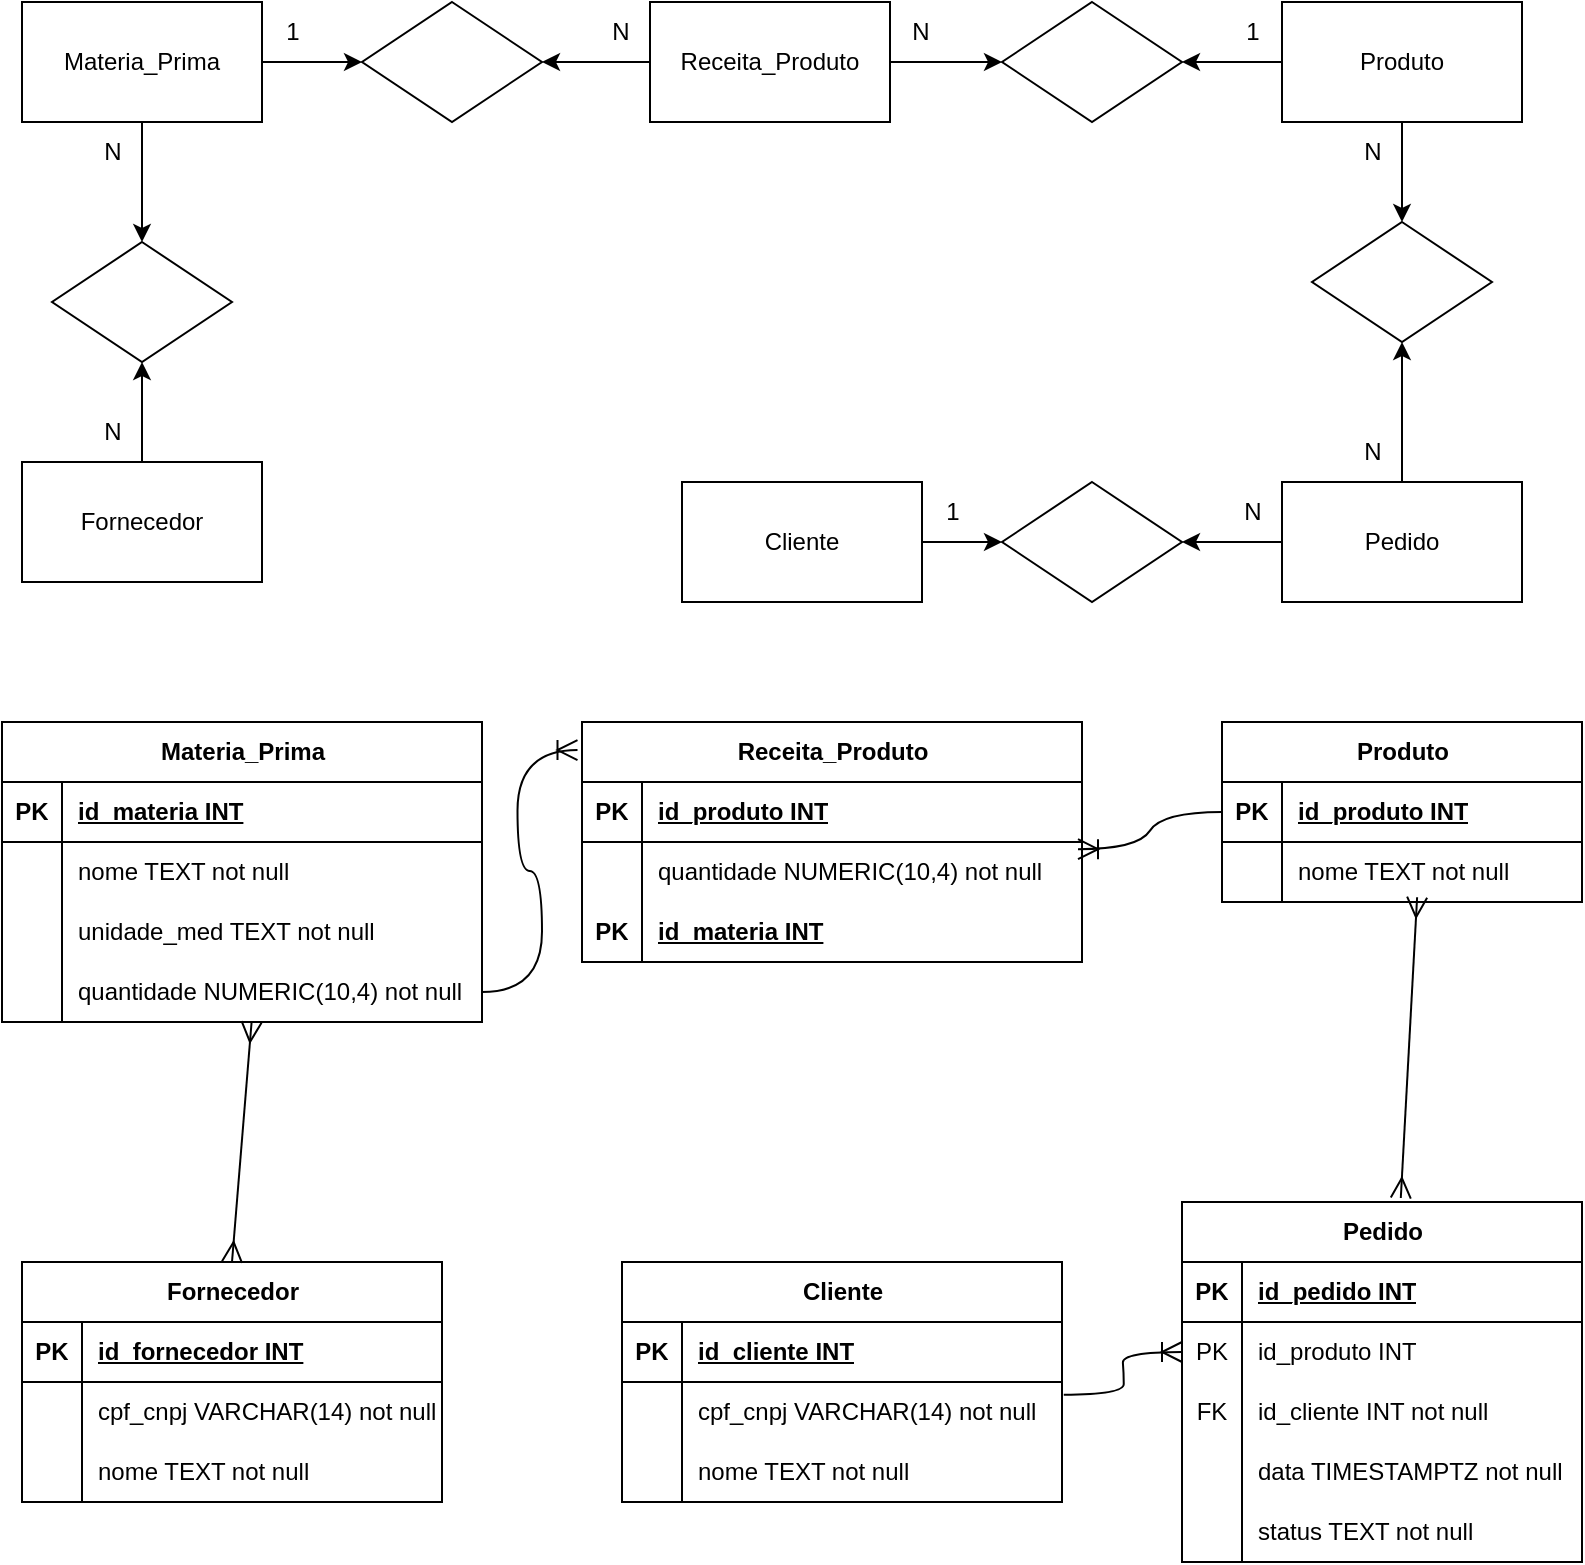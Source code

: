 <mxfile version="28.1.2">
  <diagram name="Página-1" id="6sCyEFm9OWV678hA7voT">
    <mxGraphModel dx="1187" dy="622" grid="1" gridSize="10" guides="1" tooltips="1" connect="1" arrows="1" fold="1" page="1" pageScale="1" pageWidth="827" pageHeight="1169" math="0" shadow="0">
      <root>
        <mxCell id="0" />
        <mxCell id="1" parent="0" />
        <mxCell id="BeCe4IQmLSQney23I-z9-12" style="edgeStyle=orthogonalEdgeStyle;rounded=0;orthogonalLoop=1;jettySize=auto;html=1;exitX=0.5;exitY=1;exitDx=0;exitDy=0;" parent="1" source="BeCe4IQmLSQney23I-z9-1" target="BeCe4IQmLSQney23I-z9-10" edge="1">
          <mxGeometry relative="1" as="geometry" />
        </mxCell>
        <mxCell id="BeCe4IQmLSQney23I-z9-17" style="edgeStyle=orthogonalEdgeStyle;rounded=0;orthogonalLoop=1;jettySize=auto;html=1;exitX=1;exitY=0.5;exitDx=0;exitDy=0;entryX=0;entryY=0.5;entryDx=0;entryDy=0;" parent="1" source="BeCe4IQmLSQney23I-z9-1" target="BeCe4IQmLSQney23I-z9-16" edge="1">
          <mxGeometry relative="1" as="geometry" />
        </mxCell>
        <mxCell id="BeCe4IQmLSQney23I-z9-1" value="Materia_Prima" style="rounded=0;whiteSpace=wrap;html=1;" parent="1" vertex="1">
          <mxGeometry x="40" y="80" width="120" height="60" as="geometry" />
        </mxCell>
        <mxCell id="BeCe4IQmLSQney23I-z9-11" style="edgeStyle=orthogonalEdgeStyle;rounded=0;orthogonalLoop=1;jettySize=auto;html=1;exitX=0.5;exitY=0;exitDx=0;exitDy=0;entryX=0.5;entryY=1;entryDx=0;entryDy=0;" parent="1" source="BeCe4IQmLSQney23I-z9-2" target="BeCe4IQmLSQney23I-z9-10" edge="1">
          <mxGeometry relative="1" as="geometry" />
        </mxCell>
        <mxCell id="BeCe4IQmLSQney23I-z9-2" value="Fornecedor" style="rounded=0;whiteSpace=wrap;html=1;" parent="1" vertex="1">
          <mxGeometry x="40" y="310" width="120" height="60" as="geometry" />
        </mxCell>
        <mxCell id="BeCe4IQmLSQney23I-z9-24" style="edgeStyle=orthogonalEdgeStyle;rounded=0;orthogonalLoop=1;jettySize=auto;html=1;exitX=0;exitY=0.5;exitDx=0;exitDy=0;" parent="1" source="BeCe4IQmLSQney23I-z9-4" target="BeCe4IQmLSQney23I-z9-22" edge="1">
          <mxGeometry relative="1" as="geometry" />
        </mxCell>
        <mxCell id="BeCe4IQmLSQney23I-z9-32" style="edgeStyle=orthogonalEdgeStyle;rounded=0;orthogonalLoop=1;jettySize=auto;html=1;exitX=0.5;exitY=1;exitDx=0;exitDy=0;entryX=0.5;entryY=0;entryDx=0;entryDy=0;" parent="1" source="BeCe4IQmLSQney23I-z9-4" target="BeCe4IQmLSQney23I-z9-25" edge="1">
          <mxGeometry relative="1" as="geometry" />
        </mxCell>
        <mxCell id="BeCe4IQmLSQney23I-z9-4" value="Produto" style="rounded=0;whiteSpace=wrap;html=1;" parent="1" vertex="1">
          <mxGeometry x="670" y="80" width="120" height="60" as="geometry" />
        </mxCell>
        <mxCell id="BeCe4IQmLSQney23I-z9-34" value="" style="edgeStyle=orthogonalEdgeStyle;rounded=0;orthogonalLoop=1;jettySize=auto;html=1;" parent="1" source="BeCe4IQmLSQney23I-z9-5" target="BeCe4IQmLSQney23I-z9-33" edge="1">
          <mxGeometry relative="1" as="geometry" />
        </mxCell>
        <mxCell id="BeCe4IQmLSQney23I-z9-5" value="Cliente" style="rounded=0;whiteSpace=wrap;html=1;" parent="1" vertex="1">
          <mxGeometry x="370" y="320" width="120" height="60" as="geometry" />
        </mxCell>
        <mxCell id="BeCe4IQmLSQney23I-z9-21" style="edgeStyle=orthogonalEdgeStyle;rounded=0;orthogonalLoop=1;jettySize=auto;html=1;exitX=0;exitY=0.5;exitDx=0;exitDy=0;entryX=1;entryY=0.5;entryDx=0;entryDy=0;" parent="1" source="BeCe4IQmLSQney23I-z9-6" target="BeCe4IQmLSQney23I-z9-16" edge="1">
          <mxGeometry relative="1" as="geometry" />
        </mxCell>
        <mxCell id="BeCe4IQmLSQney23I-z9-23" style="edgeStyle=orthogonalEdgeStyle;rounded=0;orthogonalLoop=1;jettySize=auto;html=1;" parent="1" source="BeCe4IQmLSQney23I-z9-6" target="BeCe4IQmLSQney23I-z9-22" edge="1">
          <mxGeometry relative="1" as="geometry" />
        </mxCell>
        <mxCell id="BeCe4IQmLSQney23I-z9-6" value="Receita_Produto" style="rounded=0;whiteSpace=wrap;html=1;" parent="1" vertex="1">
          <mxGeometry x="354" y="80" width="120" height="60" as="geometry" />
        </mxCell>
        <mxCell id="BeCe4IQmLSQney23I-z9-35" style="edgeStyle=orthogonalEdgeStyle;rounded=0;orthogonalLoop=1;jettySize=auto;html=1;" parent="1" source="BeCe4IQmLSQney23I-z9-7" target="BeCe4IQmLSQney23I-z9-33" edge="1">
          <mxGeometry relative="1" as="geometry" />
        </mxCell>
        <mxCell id="BeCe4IQmLSQney23I-z9-36" style="edgeStyle=orthogonalEdgeStyle;rounded=0;orthogonalLoop=1;jettySize=auto;html=1;exitX=0.5;exitY=0;exitDx=0;exitDy=0;entryX=0.5;entryY=1;entryDx=0;entryDy=0;" parent="1" source="BeCe4IQmLSQney23I-z9-7" target="BeCe4IQmLSQney23I-z9-25" edge="1">
          <mxGeometry relative="1" as="geometry" />
        </mxCell>
        <mxCell id="BeCe4IQmLSQney23I-z9-7" value="Pedido" style="rounded=0;whiteSpace=wrap;html=1;" parent="1" vertex="1">
          <mxGeometry x="670" y="320" width="120" height="60" as="geometry" />
        </mxCell>
        <mxCell id="BeCe4IQmLSQney23I-z9-10" value="" style="rhombus;whiteSpace=wrap;html=1;" parent="1" vertex="1">
          <mxGeometry x="55" y="200" width="90" height="60" as="geometry" />
        </mxCell>
        <mxCell id="BeCe4IQmLSQney23I-z9-13" value="N" style="text;html=1;align=center;verticalAlign=middle;resizable=0;points=[];autosize=1;strokeColor=none;fillColor=none;" parent="1" vertex="1">
          <mxGeometry x="70" y="280" width="30" height="30" as="geometry" />
        </mxCell>
        <mxCell id="BeCe4IQmLSQney23I-z9-14" value="N" style="text;html=1;align=center;verticalAlign=middle;resizable=0;points=[];autosize=1;strokeColor=none;fillColor=none;" parent="1" vertex="1">
          <mxGeometry x="70" y="140" width="30" height="30" as="geometry" />
        </mxCell>
        <mxCell id="BeCe4IQmLSQney23I-z9-16" value="" style="rhombus;whiteSpace=wrap;html=1;" parent="1" vertex="1">
          <mxGeometry x="210" y="80" width="90" height="60" as="geometry" />
        </mxCell>
        <mxCell id="BeCe4IQmLSQney23I-z9-19" value="1" style="text;html=1;align=center;verticalAlign=middle;resizable=0;points=[];autosize=1;strokeColor=none;fillColor=none;" parent="1" vertex="1">
          <mxGeometry x="160" y="80" width="30" height="30" as="geometry" />
        </mxCell>
        <mxCell id="BeCe4IQmLSQney23I-z9-22" value="" style="rhombus;whiteSpace=wrap;html=1;" parent="1" vertex="1">
          <mxGeometry x="530" y="80" width="90" height="60" as="geometry" />
        </mxCell>
        <mxCell id="BeCe4IQmLSQney23I-z9-25" value="" style="rhombus;whiteSpace=wrap;html=1;" parent="1" vertex="1">
          <mxGeometry x="685" y="190" width="90" height="60" as="geometry" />
        </mxCell>
        <mxCell id="BeCe4IQmLSQney23I-z9-33" value="" style="rhombus;whiteSpace=wrap;html=1;" parent="1" vertex="1">
          <mxGeometry x="530" y="320" width="90" height="60" as="geometry" />
        </mxCell>
        <mxCell id="BeCe4IQmLSQney23I-z9-37" value="N" style="text;html=1;align=center;verticalAlign=middle;resizable=0;points=[];autosize=1;strokeColor=none;fillColor=none;" parent="1" vertex="1">
          <mxGeometry x="324" y="80" width="30" height="30" as="geometry" />
        </mxCell>
        <mxCell id="BeCe4IQmLSQney23I-z9-38" value="N" style="text;html=1;align=center;verticalAlign=middle;resizable=0;points=[];autosize=1;strokeColor=none;fillColor=none;" parent="1" vertex="1">
          <mxGeometry x="474" y="80" width="30" height="30" as="geometry" />
        </mxCell>
        <mxCell id="BeCe4IQmLSQney23I-z9-39" value="1" style="text;html=1;align=center;verticalAlign=middle;resizable=0;points=[];autosize=1;strokeColor=none;fillColor=none;" parent="1" vertex="1">
          <mxGeometry x="640" y="80" width="30" height="30" as="geometry" />
        </mxCell>
        <mxCell id="BeCe4IQmLSQney23I-z9-42" value="1" style="text;html=1;align=center;verticalAlign=middle;resizable=0;points=[];autosize=1;strokeColor=none;fillColor=none;" parent="1" vertex="1">
          <mxGeometry x="490" y="320" width="30" height="30" as="geometry" />
        </mxCell>
        <mxCell id="BeCe4IQmLSQney23I-z9-43" value="N" style="text;html=1;align=center;verticalAlign=middle;resizable=0;points=[];autosize=1;strokeColor=none;fillColor=none;" parent="1" vertex="1">
          <mxGeometry x="700" y="140" width="30" height="30" as="geometry" />
        </mxCell>
        <mxCell id="BeCe4IQmLSQney23I-z9-44" value="N" style="text;html=1;align=center;verticalAlign=middle;resizable=0;points=[];autosize=1;strokeColor=none;fillColor=none;" parent="1" vertex="1">
          <mxGeometry x="700" y="290" width="30" height="30" as="geometry" />
        </mxCell>
        <mxCell id="BeCe4IQmLSQney23I-z9-45" value="N" style="text;html=1;align=center;verticalAlign=middle;resizable=0;points=[];autosize=1;strokeColor=none;fillColor=none;" parent="1" vertex="1">
          <mxGeometry x="640" y="320" width="30" height="30" as="geometry" />
        </mxCell>
        <mxCell id="BeCe4IQmLSQney23I-z9-46" value="Materia_Prima" style="shape=table;startSize=30;container=1;collapsible=1;childLayout=tableLayout;fixedRows=1;rowLines=0;fontStyle=1;align=center;resizeLast=1;html=1;" parent="1" vertex="1">
          <mxGeometry x="30" y="440" width="240" height="150" as="geometry" />
        </mxCell>
        <mxCell id="BeCe4IQmLSQney23I-z9-47" value="" style="shape=tableRow;horizontal=0;startSize=0;swimlaneHead=0;swimlaneBody=0;fillColor=none;collapsible=0;dropTarget=0;points=[[0,0.5],[1,0.5]];portConstraint=eastwest;top=0;left=0;right=0;bottom=1;" parent="BeCe4IQmLSQney23I-z9-46" vertex="1">
          <mxGeometry y="30" width="240" height="30" as="geometry" />
        </mxCell>
        <mxCell id="BeCe4IQmLSQney23I-z9-48" value="PK" style="shape=partialRectangle;connectable=0;fillColor=none;top=0;left=0;bottom=0;right=0;fontStyle=1;overflow=hidden;whiteSpace=wrap;html=1;" parent="BeCe4IQmLSQney23I-z9-47" vertex="1">
          <mxGeometry width="30" height="30" as="geometry">
            <mxRectangle width="30" height="30" as="alternateBounds" />
          </mxGeometry>
        </mxCell>
        <mxCell id="BeCe4IQmLSQney23I-z9-49" value="id_materia INT" style="shape=partialRectangle;connectable=0;fillColor=none;top=0;left=0;bottom=0;right=0;align=left;spacingLeft=6;fontStyle=5;overflow=hidden;whiteSpace=wrap;html=1;" parent="BeCe4IQmLSQney23I-z9-47" vertex="1">
          <mxGeometry x="30" width="210" height="30" as="geometry">
            <mxRectangle width="210" height="30" as="alternateBounds" />
          </mxGeometry>
        </mxCell>
        <mxCell id="BeCe4IQmLSQney23I-z9-50" value="" style="shape=tableRow;horizontal=0;startSize=0;swimlaneHead=0;swimlaneBody=0;fillColor=none;collapsible=0;dropTarget=0;points=[[0,0.5],[1,0.5]];portConstraint=eastwest;top=0;left=0;right=0;bottom=0;" parent="BeCe4IQmLSQney23I-z9-46" vertex="1">
          <mxGeometry y="60" width="240" height="30" as="geometry" />
        </mxCell>
        <mxCell id="BeCe4IQmLSQney23I-z9-51" value="" style="shape=partialRectangle;connectable=0;fillColor=none;top=0;left=0;bottom=0;right=0;editable=1;overflow=hidden;whiteSpace=wrap;html=1;" parent="BeCe4IQmLSQney23I-z9-50" vertex="1">
          <mxGeometry width="30" height="30" as="geometry">
            <mxRectangle width="30" height="30" as="alternateBounds" />
          </mxGeometry>
        </mxCell>
        <mxCell id="BeCe4IQmLSQney23I-z9-52" value="nome TEXT not null" style="shape=partialRectangle;connectable=0;fillColor=none;top=0;left=0;bottom=0;right=0;align=left;spacingLeft=6;overflow=hidden;whiteSpace=wrap;html=1;" parent="BeCe4IQmLSQney23I-z9-50" vertex="1">
          <mxGeometry x="30" width="210" height="30" as="geometry">
            <mxRectangle width="210" height="30" as="alternateBounds" />
          </mxGeometry>
        </mxCell>
        <mxCell id="BeCe4IQmLSQney23I-z9-53" value="" style="shape=tableRow;horizontal=0;startSize=0;swimlaneHead=0;swimlaneBody=0;fillColor=none;collapsible=0;dropTarget=0;points=[[0,0.5],[1,0.5]];portConstraint=eastwest;top=0;left=0;right=0;bottom=0;" parent="BeCe4IQmLSQney23I-z9-46" vertex="1">
          <mxGeometry y="90" width="240" height="30" as="geometry" />
        </mxCell>
        <mxCell id="BeCe4IQmLSQney23I-z9-54" value="" style="shape=partialRectangle;connectable=0;fillColor=none;top=0;left=0;bottom=0;right=0;editable=1;overflow=hidden;whiteSpace=wrap;html=1;" parent="BeCe4IQmLSQney23I-z9-53" vertex="1">
          <mxGeometry width="30" height="30" as="geometry">
            <mxRectangle width="30" height="30" as="alternateBounds" />
          </mxGeometry>
        </mxCell>
        <mxCell id="BeCe4IQmLSQney23I-z9-55" value="unidade_med TEXT not null" style="shape=partialRectangle;connectable=0;fillColor=none;top=0;left=0;bottom=0;right=0;align=left;spacingLeft=6;overflow=hidden;whiteSpace=wrap;html=1;" parent="BeCe4IQmLSQney23I-z9-53" vertex="1">
          <mxGeometry x="30" width="210" height="30" as="geometry">
            <mxRectangle width="210" height="30" as="alternateBounds" />
          </mxGeometry>
        </mxCell>
        <mxCell id="BeCe4IQmLSQney23I-z9-72" value="" style="shape=tableRow;horizontal=0;startSize=0;swimlaneHead=0;swimlaneBody=0;fillColor=none;collapsible=0;dropTarget=0;points=[[0,0.5],[1,0.5]];portConstraint=eastwest;top=0;left=0;right=0;bottom=1;" parent="BeCe4IQmLSQney23I-z9-46" vertex="1">
          <mxGeometry y="120" width="240" height="30" as="geometry" />
        </mxCell>
        <mxCell id="BeCe4IQmLSQney23I-z9-73" value="" style="shape=partialRectangle;connectable=0;fillColor=none;top=0;left=0;bottom=0;right=0;fontStyle=1;overflow=hidden;whiteSpace=wrap;html=1;" parent="BeCe4IQmLSQney23I-z9-72" vertex="1">
          <mxGeometry width="30" height="30" as="geometry">
            <mxRectangle width="30" height="30" as="alternateBounds" />
          </mxGeometry>
        </mxCell>
        <mxCell id="BeCe4IQmLSQney23I-z9-74" value="&lt;span style=&quot;font-weight: normal;&quot;&gt;quantidade NUMERIC(10,4) not null&lt;/span&gt;" style="shape=partialRectangle;connectable=0;fillColor=none;top=0;left=0;bottom=0;right=0;align=left;spacingLeft=6;fontStyle=1;overflow=hidden;whiteSpace=wrap;html=1;" parent="BeCe4IQmLSQney23I-z9-72" vertex="1">
          <mxGeometry x="30" width="210" height="30" as="geometry">
            <mxRectangle width="210" height="30" as="alternateBounds" />
          </mxGeometry>
        </mxCell>
        <mxCell id="BeCe4IQmLSQney23I-z9-75" value="Fornecedor" style="shape=table;startSize=30;container=1;collapsible=1;childLayout=tableLayout;fixedRows=1;rowLines=0;fontStyle=1;align=center;resizeLast=1;html=1;" parent="1" vertex="1">
          <mxGeometry x="40" y="710" width="210" height="120" as="geometry" />
        </mxCell>
        <mxCell id="BeCe4IQmLSQney23I-z9-76" value="" style="shape=tableRow;horizontal=0;startSize=0;swimlaneHead=0;swimlaneBody=0;fillColor=none;collapsible=0;dropTarget=0;points=[[0,0.5],[1,0.5]];portConstraint=eastwest;top=0;left=0;right=0;bottom=1;" parent="BeCe4IQmLSQney23I-z9-75" vertex="1">
          <mxGeometry y="30" width="210" height="30" as="geometry" />
        </mxCell>
        <mxCell id="BeCe4IQmLSQney23I-z9-77" value="PK" style="shape=partialRectangle;connectable=0;fillColor=none;top=0;left=0;bottom=0;right=0;fontStyle=1;overflow=hidden;whiteSpace=wrap;html=1;" parent="BeCe4IQmLSQney23I-z9-76" vertex="1">
          <mxGeometry width="30" height="30" as="geometry">
            <mxRectangle width="30" height="30" as="alternateBounds" />
          </mxGeometry>
        </mxCell>
        <mxCell id="BeCe4IQmLSQney23I-z9-78" value="id_fornecedor INT" style="shape=partialRectangle;connectable=0;fillColor=none;top=0;left=0;bottom=0;right=0;align=left;spacingLeft=6;fontStyle=5;overflow=hidden;whiteSpace=wrap;html=1;" parent="BeCe4IQmLSQney23I-z9-76" vertex="1">
          <mxGeometry x="30" width="180" height="30" as="geometry">
            <mxRectangle width="180" height="30" as="alternateBounds" />
          </mxGeometry>
        </mxCell>
        <mxCell id="BeCe4IQmLSQney23I-z9-79" value="" style="shape=tableRow;horizontal=0;startSize=0;swimlaneHead=0;swimlaneBody=0;fillColor=none;collapsible=0;dropTarget=0;points=[[0,0.5],[1,0.5]];portConstraint=eastwest;top=0;left=0;right=0;bottom=0;" parent="BeCe4IQmLSQney23I-z9-75" vertex="1">
          <mxGeometry y="60" width="210" height="30" as="geometry" />
        </mxCell>
        <mxCell id="BeCe4IQmLSQney23I-z9-80" value="" style="shape=partialRectangle;connectable=0;fillColor=none;top=0;left=0;bottom=0;right=0;editable=1;overflow=hidden;whiteSpace=wrap;html=1;" parent="BeCe4IQmLSQney23I-z9-79" vertex="1">
          <mxGeometry width="30" height="30" as="geometry">
            <mxRectangle width="30" height="30" as="alternateBounds" />
          </mxGeometry>
        </mxCell>
        <mxCell id="BeCe4IQmLSQney23I-z9-81" value="cpf_cnpj VARCHAR(14) not null" style="shape=partialRectangle;connectable=0;fillColor=none;top=0;left=0;bottom=0;right=0;align=left;spacingLeft=6;overflow=hidden;whiteSpace=wrap;html=1;" parent="BeCe4IQmLSQney23I-z9-79" vertex="1">
          <mxGeometry x="30" width="180" height="30" as="geometry">
            <mxRectangle width="180" height="30" as="alternateBounds" />
          </mxGeometry>
        </mxCell>
        <mxCell id="BeCe4IQmLSQney23I-z9-82" value="" style="shape=tableRow;horizontal=0;startSize=0;swimlaneHead=0;swimlaneBody=0;fillColor=none;collapsible=0;dropTarget=0;points=[[0,0.5],[1,0.5]];portConstraint=eastwest;top=0;left=0;right=0;bottom=0;" parent="BeCe4IQmLSQney23I-z9-75" vertex="1">
          <mxGeometry y="90" width="210" height="30" as="geometry" />
        </mxCell>
        <mxCell id="BeCe4IQmLSQney23I-z9-83" value="" style="shape=partialRectangle;connectable=0;fillColor=none;top=0;left=0;bottom=0;right=0;editable=1;overflow=hidden;whiteSpace=wrap;html=1;" parent="BeCe4IQmLSQney23I-z9-82" vertex="1">
          <mxGeometry width="30" height="30" as="geometry">
            <mxRectangle width="30" height="30" as="alternateBounds" />
          </mxGeometry>
        </mxCell>
        <mxCell id="BeCe4IQmLSQney23I-z9-84" value="nome TEXT not null" style="shape=partialRectangle;connectable=0;fillColor=none;top=0;left=0;bottom=0;right=0;align=left;spacingLeft=6;overflow=hidden;whiteSpace=wrap;html=1;" parent="BeCe4IQmLSQney23I-z9-82" vertex="1">
          <mxGeometry x="30" width="180" height="30" as="geometry">
            <mxRectangle width="180" height="30" as="alternateBounds" />
          </mxGeometry>
        </mxCell>
        <mxCell id="BeCe4IQmLSQney23I-z9-88" value="Receita_Produto" style="shape=table;startSize=30;container=1;collapsible=1;childLayout=tableLayout;fixedRows=1;rowLines=0;fontStyle=1;align=center;resizeLast=1;html=1;" parent="1" vertex="1">
          <mxGeometry x="320" y="440" width="250" height="120" as="geometry" />
        </mxCell>
        <mxCell id="BeCe4IQmLSQney23I-z9-89" value="" style="shape=tableRow;horizontal=0;startSize=0;swimlaneHead=0;swimlaneBody=0;fillColor=none;collapsible=0;dropTarget=0;points=[[0,0.5],[1,0.5]];portConstraint=eastwest;top=0;left=0;right=0;bottom=1;" parent="BeCe4IQmLSQney23I-z9-88" vertex="1">
          <mxGeometry y="30" width="250" height="30" as="geometry" />
        </mxCell>
        <mxCell id="BeCe4IQmLSQney23I-z9-90" value="PK" style="shape=partialRectangle;connectable=0;fillColor=none;top=0;left=0;bottom=0;right=0;fontStyle=1;overflow=hidden;whiteSpace=wrap;html=1;" parent="BeCe4IQmLSQney23I-z9-89" vertex="1">
          <mxGeometry width="30" height="30" as="geometry">
            <mxRectangle width="30" height="30" as="alternateBounds" />
          </mxGeometry>
        </mxCell>
        <mxCell id="BeCe4IQmLSQney23I-z9-91" value="id_produto INT" style="shape=partialRectangle;connectable=0;fillColor=none;top=0;left=0;bottom=0;right=0;align=left;spacingLeft=6;fontStyle=5;overflow=hidden;whiteSpace=wrap;html=1;" parent="BeCe4IQmLSQney23I-z9-89" vertex="1">
          <mxGeometry x="30" width="220" height="30" as="geometry">
            <mxRectangle width="220" height="30" as="alternateBounds" />
          </mxGeometry>
        </mxCell>
        <mxCell id="BeCe4IQmLSQney23I-z9-92" value="" style="shape=tableRow;horizontal=0;startSize=0;swimlaneHead=0;swimlaneBody=0;fillColor=none;collapsible=0;dropTarget=0;points=[[0,0.5],[1,0.5]];portConstraint=eastwest;top=0;left=0;right=0;bottom=0;" parent="BeCe4IQmLSQney23I-z9-88" vertex="1">
          <mxGeometry y="60" width="250" height="30" as="geometry" />
        </mxCell>
        <mxCell id="BeCe4IQmLSQney23I-z9-93" value="" style="shape=partialRectangle;connectable=0;fillColor=none;top=0;left=0;bottom=0;right=0;editable=1;overflow=hidden;whiteSpace=wrap;html=1;" parent="BeCe4IQmLSQney23I-z9-92" vertex="1">
          <mxGeometry width="30" height="30" as="geometry">
            <mxRectangle width="30" height="30" as="alternateBounds" />
          </mxGeometry>
        </mxCell>
        <mxCell id="BeCe4IQmLSQney23I-z9-94" value="quantidade NUMERIC(10,4) not null" style="shape=partialRectangle;connectable=0;fillColor=none;top=0;left=0;bottom=0;right=0;align=left;spacingLeft=6;overflow=hidden;whiteSpace=wrap;html=1;" parent="BeCe4IQmLSQney23I-z9-92" vertex="1">
          <mxGeometry x="30" width="220" height="30" as="geometry">
            <mxRectangle width="220" height="30" as="alternateBounds" />
          </mxGeometry>
        </mxCell>
        <mxCell id="BeCe4IQmLSQney23I-z9-98" value="" style="shape=tableRow;horizontal=0;startSize=0;swimlaneHead=0;swimlaneBody=0;fillColor=none;collapsible=0;dropTarget=0;points=[[0,0.5],[1,0.5]];portConstraint=eastwest;top=0;left=0;right=0;bottom=1;" parent="BeCe4IQmLSQney23I-z9-88" vertex="1">
          <mxGeometry y="90" width="250" height="30" as="geometry" />
        </mxCell>
        <mxCell id="BeCe4IQmLSQney23I-z9-99" value="PK" style="shape=partialRectangle;connectable=0;fillColor=none;top=0;left=0;bottom=0;right=0;fontStyle=1;overflow=hidden;whiteSpace=wrap;html=1;" parent="BeCe4IQmLSQney23I-z9-98" vertex="1">
          <mxGeometry width="30" height="30" as="geometry">
            <mxRectangle width="30" height="30" as="alternateBounds" />
          </mxGeometry>
        </mxCell>
        <mxCell id="BeCe4IQmLSQney23I-z9-100" value="id_materia INT" style="shape=partialRectangle;connectable=0;fillColor=none;top=0;left=0;bottom=0;right=0;align=left;spacingLeft=6;fontStyle=5;overflow=hidden;whiteSpace=wrap;html=1;" parent="BeCe4IQmLSQney23I-z9-98" vertex="1">
          <mxGeometry x="30" width="220" height="30" as="geometry">
            <mxRectangle width="220" height="30" as="alternateBounds" />
          </mxGeometry>
        </mxCell>
        <mxCell id="BeCe4IQmLSQney23I-z9-104" value="Produto" style="shape=table;startSize=30;container=1;collapsible=1;childLayout=tableLayout;fixedRows=1;rowLines=0;fontStyle=1;align=center;resizeLast=1;html=1;" parent="1" vertex="1">
          <mxGeometry x="640" y="440" width="180" height="90" as="geometry" />
        </mxCell>
        <mxCell id="BeCe4IQmLSQney23I-z9-105" value="" style="shape=tableRow;horizontal=0;startSize=0;swimlaneHead=0;swimlaneBody=0;fillColor=none;collapsible=0;dropTarget=0;points=[[0,0.5],[1,0.5]];portConstraint=eastwest;top=0;left=0;right=0;bottom=1;" parent="BeCe4IQmLSQney23I-z9-104" vertex="1">
          <mxGeometry y="30" width="180" height="30" as="geometry" />
        </mxCell>
        <mxCell id="BeCe4IQmLSQney23I-z9-106" value="PK" style="shape=partialRectangle;connectable=0;fillColor=none;top=0;left=0;bottom=0;right=0;fontStyle=1;overflow=hidden;whiteSpace=wrap;html=1;" parent="BeCe4IQmLSQney23I-z9-105" vertex="1">
          <mxGeometry width="30" height="30" as="geometry">
            <mxRectangle width="30" height="30" as="alternateBounds" />
          </mxGeometry>
        </mxCell>
        <mxCell id="BeCe4IQmLSQney23I-z9-107" value="id_produto INT" style="shape=partialRectangle;connectable=0;fillColor=none;top=0;left=0;bottom=0;right=0;align=left;spacingLeft=6;fontStyle=5;overflow=hidden;whiteSpace=wrap;html=1;" parent="BeCe4IQmLSQney23I-z9-105" vertex="1">
          <mxGeometry x="30" width="150" height="30" as="geometry">
            <mxRectangle width="150" height="30" as="alternateBounds" />
          </mxGeometry>
        </mxCell>
        <mxCell id="BeCe4IQmLSQney23I-z9-108" value="" style="shape=tableRow;horizontal=0;startSize=0;swimlaneHead=0;swimlaneBody=0;fillColor=none;collapsible=0;dropTarget=0;points=[[0,0.5],[1,0.5]];portConstraint=eastwest;top=0;left=0;right=0;bottom=0;" parent="BeCe4IQmLSQney23I-z9-104" vertex="1">
          <mxGeometry y="60" width="180" height="30" as="geometry" />
        </mxCell>
        <mxCell id="BeCe4IQmLSQney23I-z9-109" value="" style="shape=partialRectangle;connectable=0;fillColor=none;top=0;left=0;bottom=0;right=0;editable=1;overflow=hidden;whiteSpace=wrap;html=1;" parent="BeCe4IQmLSQney23I-z9-108" vertex="1">
          <mxGeometry width="30" height="30" as="geometry">
            <mxRectangle width="30" height="30" as="alternateBounds" />
          </mxGeometry>
        </mxCell>
        <mxCell id="BeCe4IQmLSQney23I-z9-110" value="nome TEXT not null" style="shape=partialRectangle;connectable=0;fillColor=none;top=0;left=0;bottom=0;right=0;align=left;spacingLeft=6;overflow=hidden;whiteSpace=wrap;html=1;" parent="BeCe4IQmLSQney23I-z9-108" vertex="1">
          <mxGeometry x="30" width="150" height="30" as="geometry">
            <mxRectangle width="150" height="30" as="alternateBounds" />
          </mxGeometry>
        </mxCell>
        <mxCell id="BeCe4IQmLSQney23I-z9-130" value="Pedido" style="shape=table;startSize=30;container=1;collapsible=1;childLayout=tableLayout;fixedRows=1;rowLines=0;fontStyle=1;align=center;resizeLast=1;html=1;" parent="1" vertex="1">
          <mxGeometry x="620" y="680" width="200" height="180" as="geometry" />
        </mxCell>
        <mxCell id="BeCe4IQmLSQney23I-z9-131" value="" style="shape=tableRow;horizontal=0;startSize=0;swimlaneHead=0;swimlaneBody=0;fillColor=none;collapsible=0;dropTarget=0;points=[[0,0.5],[1,0.5]];portConstraint=eastwest;top=0;left=0;right=0;bottom=1;" parent="BeCe4IQmLSQney23I-z9-130" vertex="1">
          <mxGeometry y="30" width="200" height="30" as="geometry" />
        </mxCell>
        <mxCell id="BeCe4IQmLSQney23I-z9-132" value="PK" style="shape=partialRectangle;connectable=0;fillColor=none;top=0;left=0;bottom=0;right=0;fontStyle=1;overflow=hidden;whiteSpace=wrap;html=1;" parent="BeCe4IQmLSQney23I-z9-131" vertex="1">
          <mxGeometry width="30" height="30" as="geometry">
            <mxRectangle width="30" height="30" as="alternateBounds" />
          </mxGeometry>
        </mxCell>
        <mxCell id="BeCe4IQmLSQney23I-z9-133" value="id_pedido INT" style="shape=partialRectangle;connectable=0;fillColor=none;top=0;left=0;bottom=0;right=0;align=left;spacingLeft=6;fontStyle=5;overflow=hidden;whiteSpace=wrap;html=1;" parent="BeCe4IQmLSQney23I-z9-131" vertex="1">
          <mxGeometry x="30" width="170" height="30" as="geometry">
            <mxRectangle width="170" height="30" as="alternateBounds" />
          </mxGeometry>
        </mxCell>
        <mxCell id="BeCe4IQmLSQney23I-z9-134" value="" style="shape=tableRow;horizontal=0;startSize=0;swimlaneHead=0;swimlaneBody=0;fillColor=none;collapsible=0;dropTarget=0;points=[[0,0.5],[1,0.5]];portConstraint=eastwest;top=0;left=0;right=0;bottom=0;" parent="BeCe4IQmLSQney23I-z9-130" vertex="1">
          <mxGeometry y="60" width="200" height="30" as="geometry" />
        </mxCell>
        <mxCell id="BeCe4IQmLSQney23I-z9-135" value="PK" style="shape=partialRectangle;connectable=0;fillColor=none;top=0;left=0;bottom=0;right=0;editable=1;overflow=hidden;whiteSpace=wrap;html=1;" parent="BeCe4IQmLSQney23I-z9-134" vertex="1">
          <mxGeometry width="30" height="30" as="geometry">
            <mxRectangle width="30" height="30" as="alternateBounds" />
          </mxGeometry>
        </mxCell>
        <mxCell id="BeCe4IQmLSQney23I-z9-136" value="id_produto INT" style="shape=partialRectangle;connectable=0;fillColor=none;top=0;left=0;bottom=0;right=0;align=left;spacingLeft=6;overflow=hidden;whiteSpace=wrap;html=1;" parent="BeCe4IQmLSQney23I-z9-134" vertex="1">
          <mxGeometry x="30" width="170" height="30" as="geometry">
            <mxRectangle width="170" height="30" as="alternateBounds" />
          </mxGeometry>
        </mxCell>
        <mxCell id="BeCe4IQmLSQney23I-z9-137" value="" style="shape=tableRow;horizontal=0;startSize=0;swimlaneHead=0;swimlaneBody=0;fillColor=none;collapsible=0;dropTarget=0;points=[[0,0.5],[1,0.5]];portConstraint=eastwest;top=0;left=0;right=0;bottom=0;" parent="BeCe4IQmLSQney23I-z9-130" vertex="1">
          <mxGeometry y="90" width="200" height="30" as="geometry" />
        </mxCell>
        <mxCell id="BeCe4IQmLSQney23I-z9-138" value="FK" style="shape=partialRectangle;connectable=0;fillColor=none;top=0;left=0;bottom=0;right=0;editable=1;overflow=hidden;whiteSpace=wrap;html=1;" parent="BeCe4IQmLSQney23I-z9-137" vertex="1">
          <mxGeometry width="30" height="30" as="geometry">
            <mxRectangle width="30" height="30" as="alternateBounds" />
          </mxGeometry>
        </mxCell>
        <mxCell id="BeCe4IQmLSQney23I-z9-139" value="id_cliente INT not null" style="shape=partialRectangle;connectable=0;fillColor=none;top=0;left=0;bottom=0;right=0;align=left;spacingLeft=6;overflow=hidden;whiteSpace=wrap;html=1;" parent="BeCe4IQmLSQney23I-z9-137" vertex="1">
          <mxGeometry x="30" width="170" height="30" as="geometry">
            <mxRectangle width="170" height="30" as="alternateBounds" />
          </mxGeometry>
        </mxCell>
        <mxCell id="BeCe4IQmLSQney23I-z9-140" value="" style="shape=tableRow;horizontal=0;startSize=0;swimlaneHead=0;swimlaneBody=0;fillColor=none;collapsible=0;dropTarget=0;points=[[0,0.5],[1,0.5]];portConstraint=eastwest;top=0;left=0;right=0;bottom=0;" parent="BeCe4IQmLSQney23I-z9-130" vertex="1">
          <mxGeometry y="120" width="200" height="30" as="geometry" />
        </mxCell>
        <mxCell id="BeCe4IQmLSQney23I-z9-141" value="" style="shape=partialRectangle;connectable=0;fillColor=none;top=0;left=0;bottom=0;right=0;editable=1;overflow=hidden;whiteSpace=wrap;html=1;" parent="BeCe4IQmLSQney23I-z9-140" vertex="1">
          <mxGeometry width="30" height="30" as="geometry">
            <mxRectangle width="30" height="30" as="alternateBounds" />
          </mxGeometry>
        </mxCell>
        <mxCell id="BeCe4IQmLSQney23I-z9-142" value="data TIMESTAMPTZ not null" style="shape=partialRectangle;connectable=0;fillColor=none;top=0;left=0;bottom=0;right=0;align=left;spacingLeft=6;overflow=hidden;whiteSpace=wrap;html=1;" parent="BeCe4IQmLSQney23I-z9-140" vertex="1">
          <mxGeometry x="30" width="170" height="30" as="geometry">
            <mxRectangle width="170" height="30" as="alternateBounds" />
          </mxGeometry>
        </mxCell>
        <mxCell id="BeCe4IQmLSQney23I-z9-143" value="" style="shape=tableRow;horizontal=0;startSize=0;swimlaneHead=0;swimlaneBody=0;fillColor=none;collapsible=0;dropTarget=0;points=[[0,0.5],[1,0.5]];portConstraint=eastwest;top=0;left=0;right=0;bottom=0;" parent="BeCe4IQmLSQney23I-z9-130" vertex="1">
          <mxGeometry y="150" width="200" height="30" as="geometry" />
        </mxCell>
        <mxCell id="BeCe4IQmLSQney23I-z9-144" value="" style="shape=partialRectangle;connectable=0;fillColor=none;top=0;left=0;bottom=0;right=0;editable=1;overflow=hidden;whiteSpace=wrap;html=1;" parent="BeCe4IQmLSQney23I-z9-143" vertex="1">
          <mxGeometry width="30" height="30" as="geometry">
            <mxRectangle width="30" height="30" as="alternateBounds" />
          </mxGeometry>
        </mxCell>
        <mxCell id="BeCe4IQmLSQney23I-z9-145" value="status TEXT not null" style="shape=partialRectangle;connectable=0;fillColor=none;top=0;left=0;bottom=0;right=0;align=left;spacingLeft=6;overflow=hidden;whiteSpace=wrap;html=1;" parent="BeCe4IQmLSQney23I-z9-143" vertex="1">
          <mxGeometry x="30" width="170" height="30" as="geometry">
            <mxRectangle width="170" height="30" as="alternateBounds" />
          </mxGeometry>
        </mxCell>
        <mxCell id="BeCe4IQmLSQney23I-z9-146" value="Cliente" style="shape=table;startSize=30;container=1;collapsible=1;childLayout=tableLayout;fixedRows=1;rowLines=0;fontStyle=1;align=center;resizeLast=1;html=1;" parent="1" vertex="1">
          <mxGeometry x="340" y="710" width="220" height="120" as="geometry" />
        </mxCell>
        <mxCell id="BeCe4IQmLSQney23I-z9-147" value="" style="shape=tableRow;horizontal=0;startSize=0;swimlaneHead=0;swimlaneBody=0;fillColor=none;collapsible=0;dropTarget=0;points=[[0,0.5],[1,0.5]];portConstraint=eastwest;top=0;left=0;right=0;bottom=1;" parent="BeCe4IQmLSQney23I-z9-146" vertex="1">
          <mxGeometry y="30" width="220" height="30" as="geometry" />
        </mxCell>
        <mxCell id="BeCe4IQmLSQney23I-z9-148" value="PK" style="shape=partialRectangle;connectable=0;fillColor=none;top=0;left=0;bottom=0;right=0;fontStyle=1;overflow=hidden;whiteSpace=wrap;html=1;" parent="BeCe4IQmLSQney23I-z9-147" vertex="1">
          <mxGeometry width="30" height="30" as="geometry">
            <mxRectangle width="30" height="30" as="alternateBounds" />
          </mxGeometry>
        </mxCell>
        <mxCell id="BeCe4IQmLSQney23I-z9-149" value="id_cliente INT" style="shape=partialRectangle;connectable=0;fillColor=none;top=0;left=0;bottom=0;right=0;align=left;spacingLeft=6;fontStyle=5;overflow=hidden;whiteSpace=wrap;html=1;" parent="BeCe4IQmLSQney23I-z9-147" vertex="1">
          <mxGeometry x="30" width="190" height="30" as="geometry">
            <mxRectangle width="190" height="30" as="alternateBounds" />
          </mxGeometry>
        </mxCell>
        <mxCell id="BeCe4IQmLSQney23I-z9-150" value="" style="shape=tableRow;horizontal=0;startSize=0;swimlaneHead=0;swimlaneBody=0;fillColor=none;collapsible=0;dropTarget=0;points=[[0,0.5],[1,0.5]];portConstraint=eastwest;top=0;left=0;right=0;bottom=0;" parent="BeCe4IQmLSQney23I-z9-146" vertex="1">
          <mxGeometry y="60" width="220" height="30" as="geometry" />
        </mxCell>
        <mxCell id="BeCe4IQmLSQney23I-z9-151" value="" style="shape=partialRectangle;connectable=0;fillColor=none;top=0;left=0;bottom=0;right=0;editable=1;overflow=hidden;whiteSpace=wrap;html=1;" parent="BeCe4IQmLSQney23I-z9-150" vertex="1">
          <mxGeometry width="30" height="30" as="geometry">
            <mxRectangle width="30" height="30" as="alternateBounds" />
          </mxGeometry>
        </mxCell>
        <mxCell id="BeCe4IQmLSQney23I-z9-152" value="cpf_cnpj VARCHAR(14) not null" style="shape=partialRectangle;connectable=0;fillColor=none;top=0;left=0;bottom=0;right=0;align=left;spacingLeft=6;overflow=hidden;whiteSpace=wrap;html=1;" parent="BeCe4IQmLSQney23I-z9-150" vertex="1">
          <mxGeometry x="30" width="190" height="30" as="geometry">
            <mxRectangle width="190" height="30" as="alternateBounds" />
          </mxGeometry>
        </mxCell>
        <mxCell id="BeCe4IQmLSQney23I-z9-153" value="" style="shape=tableRow;horizontal=0;startSize=0;swimlaneHead=0;swimlaneBody=0;fillColor=none;collapsible=0;dropTarget=0;points=[[0,0.5],[1,0.5]];portConstraint=eastwest;top=0;left=0;right=0;bottom=0;" parent="BeCe4IQmLSQney23I-z9-146" vertex="1">
          <mxGeometry y="90" width="220" height="30" as="geometry" />
        </mxCell>
        <mxCell id="BeCe4IQmLSQney23I-z9-154" value="" style="shape=partialRectangle;connectable=0;fillColor=none;top=0;left=0;bottom=0;right=0;editable=1;overflow=hidden;whiteSpace=wrap;html=1;" parent="BeCe4IQmLSQney23I-z9-153" vertex="1">
          <mxGeometry width="30" height="30" as="geometry">
            <mxRectangle width="30" height="30" as="alternateBounds" />
          </mxGeometry>
        </mxCell>
        <mxCell id="BeCe4IQmLSQney23I-z9-155" value="nome TEXT not null" style="shape=partialRectangle;connectable=0;fillColor=none;top=0;left=0;bottom=0;right=0;align=left;spacingLeft=6;overflow=hidden;whiteSpace=wrap;html=1;" parent="BeCe4IQmLSQney23I-z9-153" vertex="1">
          <mxGeometry x="30" width="190" height="30" as="geometry">
            <mxRectangle width="190" height="30" as="alternateBounds" />
          </mxGeometry>
        </mxCell>
        <mxCell id="eGZXYp95Zqn441GF1NaZ-1" value="" style="edgeStyle=entityRelationEdgeStyle;fontSize=12;html=1;endArrow=ERoneToMany;rounded=0;startSize=8;endSize=8;curved=1;exitX=1;exitY=0.5;exitDx=0;exitDy=0;entryX=-0.009;entryY=0.117;entryDx=0;entryDy=0;entryPerimeter=0;" edge="1" parent="1" source="BeCe4IQmLSQney23I-z9-72" target="BeCe4IQmLSQney23I-z9-88">
          <mxGeometry width="100" height="100" relative="1" as="geometry">
            <mxPoint x="250" y="450" as="sourcePoint" />
            <mxPoint x="350" y="350" as="targetPoint" />
          </mxGeometry>
        </mxCell>
        <mxCell id="eGZXYp95Zqn441GF1NaZ-2" value="" style="fontSize=12;html=1;endArrow=ERmany;startArrow=ERmany;rounded=0;startSize=8;endSize=8;entryX=0.5;entryY=0;entryDx=0;entryDy=0;exitX=0.52;exitY=1;exitDx=0;exitDy=0;exitPerimeter=0;" edge="1" parent="1" source="BeCe4IQmLSQney23I-z9-72" target="BeCe4IQmLSQney23I-z9-75">
          <mxGeometry width="100" height="100" relative="1" as="geometry">
            <mxPoint x="30" y="550" as="sourcePoint" />
            <mxPoint x="460" y="470" as="targetPoint" />
          </mxGeometry>
        </mxCell>
        <mxCell id="eGZXYp95Zqn441GF1NaZ-3" value="" style="edgeStyle=entityRelationEdgeStyle;fontSize=12;html=1;endArrow=ERoneToMany;rounded=0;startSize=8;endSize=8;curved=1;entryX=0.992;entryY=0.12;entryDx=0;entryDy=0;entryPerimeter=0;exitX=0;exitY=0.5;exitDx=0;exitDy=0;" edge="1" parent="1" source="BeCe4IQmLSQney23I-z9-105" target="BeCe4IQmLSQney23I-z9-92">
          <mxGeometry width="100" height="100" relative="1" as="geometry">
            <mxPoint x="250" y="470" as="sourcePoint" />
            <mxPoint x="350" y="370" as="targetPoint" />
          </mxGeometry>
        </mxCell>
        <mxCell id="eGZXYp95Zqn441GF1NaZ-4" value="" style="fontSize=12;html=1;endArrow=ERmany;startArrow=ERmany;rounded=0;startSize=8;endSize=8;entryX=0.547;entryY=-0.011;entryDx=0;entryDy=0;exitX=0.542;exitY=0.92;exitDx=0;exitDy=0;exitPerimeter=0;entryPerimeter=0;" edge="1" parent="1" source="BeCe4IQmLSQney23I-z9-108" target="BeCe4IQmLSQney23I-z9-130">
          <mxGeometry width="100" height="100" relative="1" as="geometry">
            <mxPoint x="740" y="540" as="sourcePoint" />
            <mxPoint x="741" y="650" as="targetPoint" />
          </mxGeometry>
        </mxCell>
        <mxCell id="eGZXYp95Zqn441GF1NaZ-5" value="" style="edgeStyle=entityRelationEdgeStyle;fontSize=12;html=1;endArrow=ERoneToMany;rounded=0;startSize=8;endSize=8;curved=1;entryX=0;entryY=0.5;entryDx=0;entryDy=0;exitX=1.004;exitY=0.213;exitDx=0;exitDy=0;exitPerimeter=0;" edge="1" parent="1" source="BeCe4IQmLSQney23I-z9-150" target="BeCe4IQmLSQney23I-z9-134">
          <mxGeometry width="100" height="100" relative="1" as="geometry">
            <mxPoint x="662" y="570" as="sourcePoint" />
            <mxPoint x="590" y="589" as="targetPoint" />
          </mxGeometry>
        </mxCell>
      </root>
    </mxGraphModel>
  </diagram>
</mxfile>
